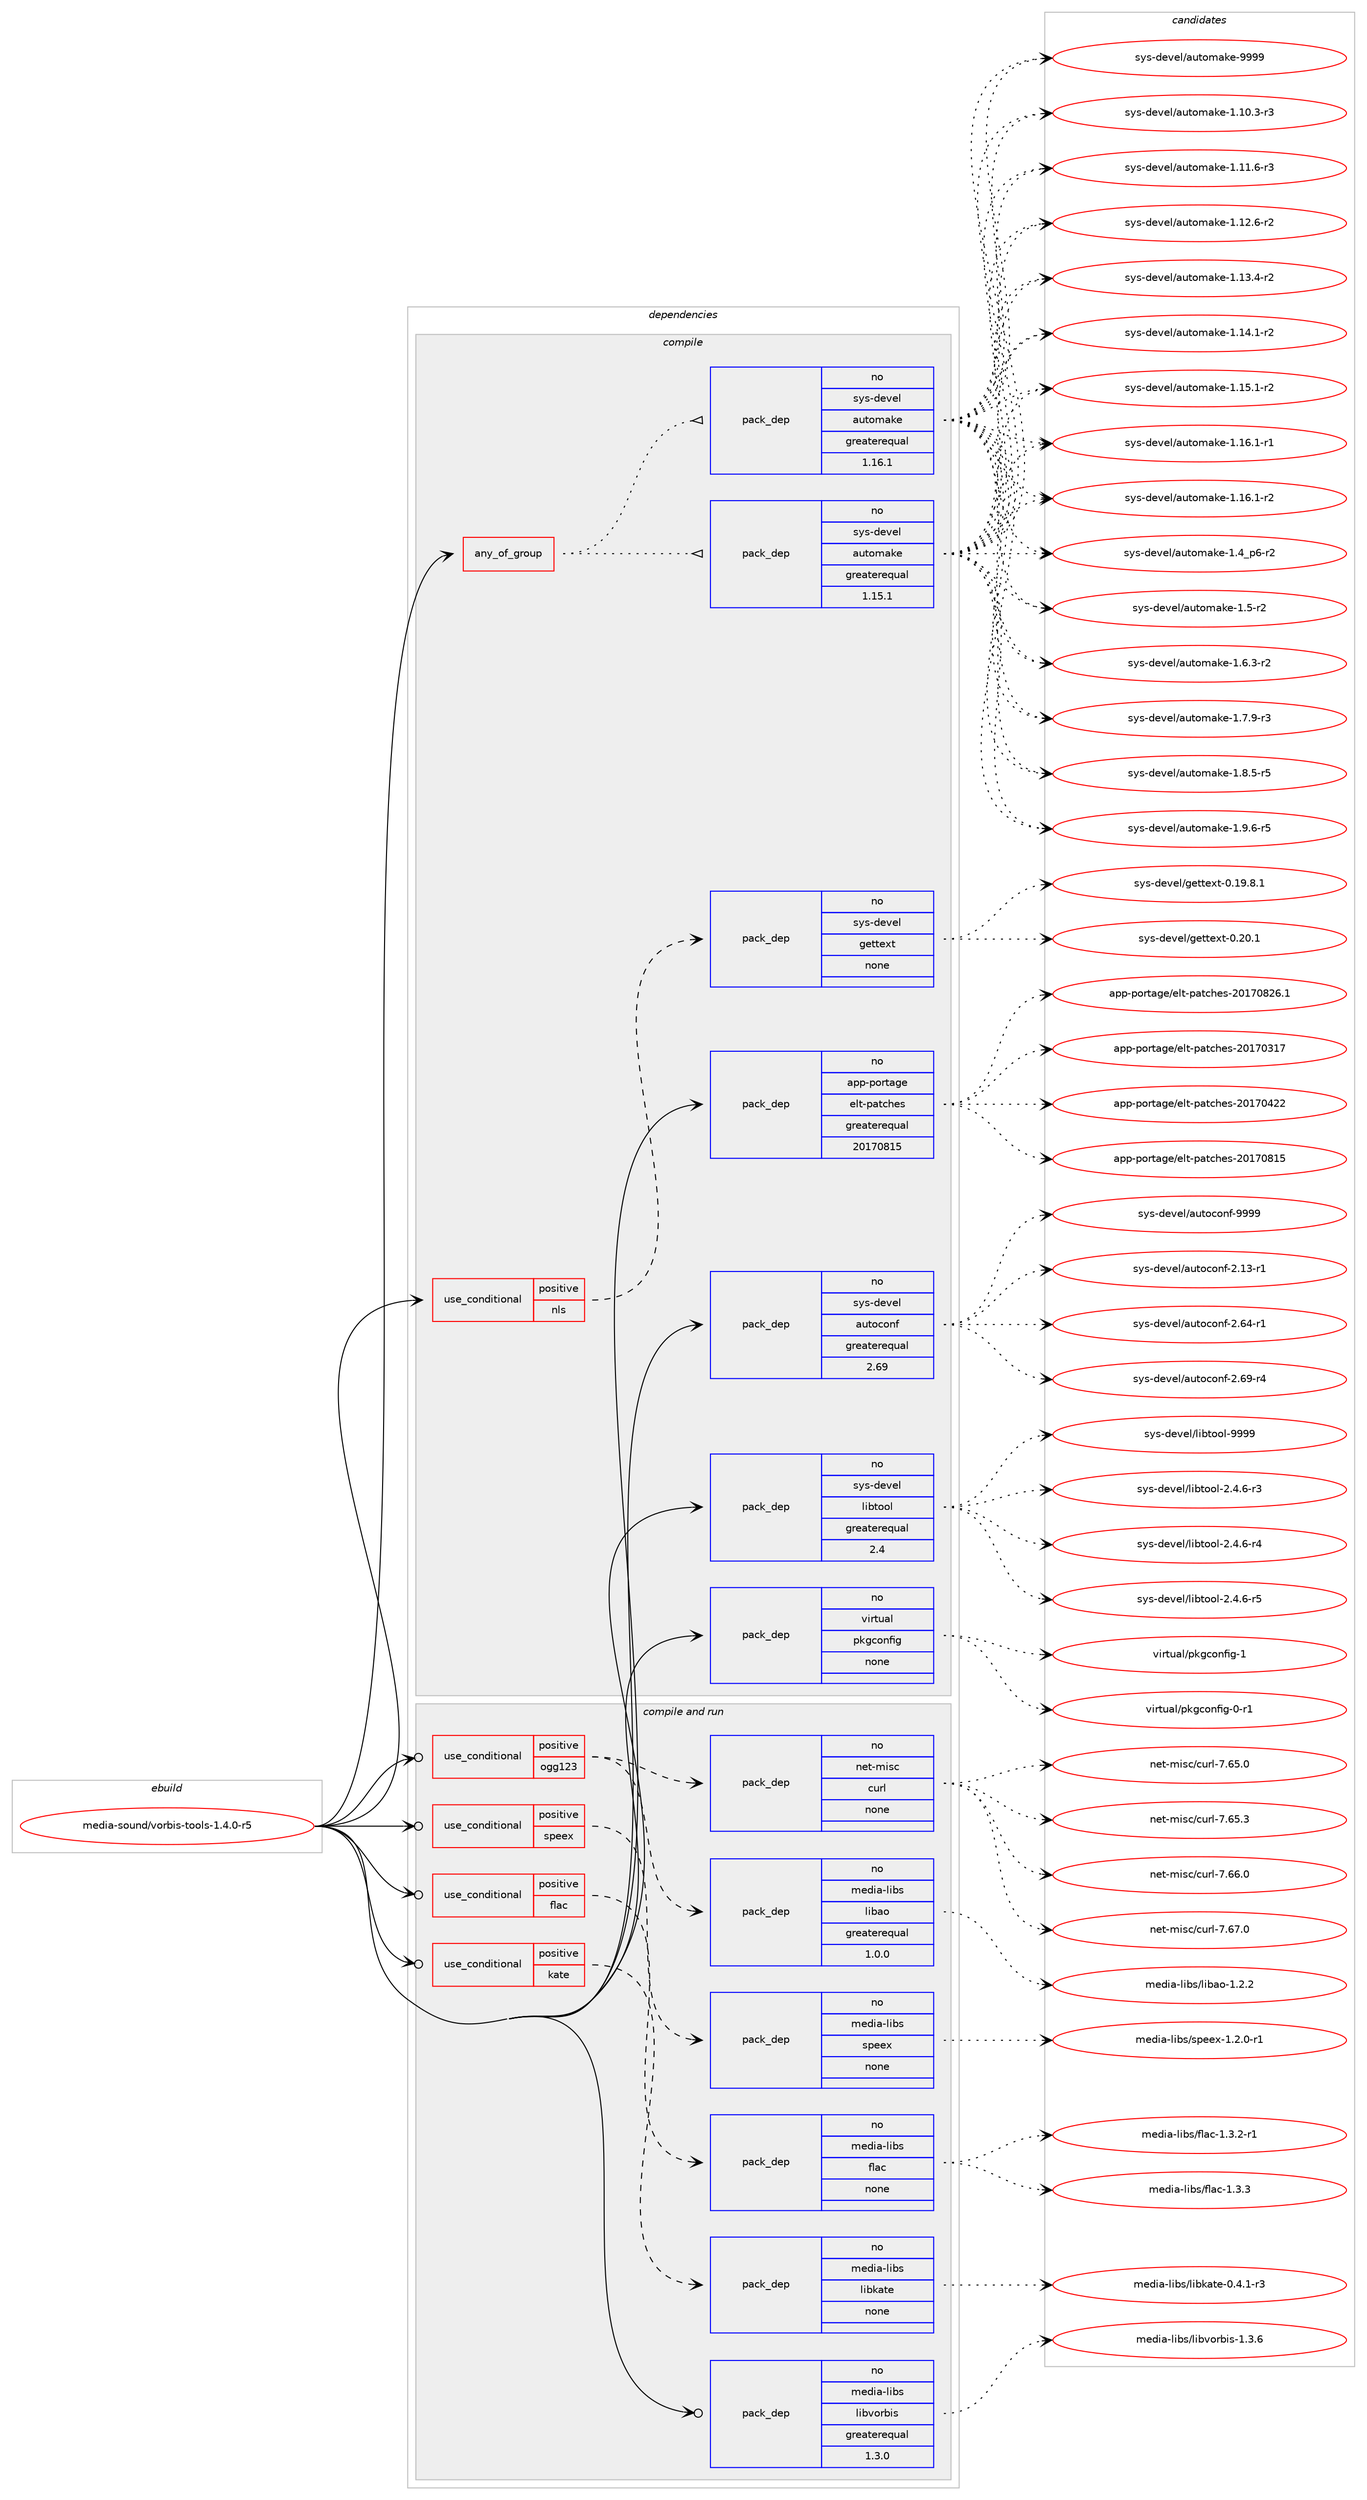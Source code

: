 digraph prolog {

# *************
# Graph options
# *************

newrank=true;
concentrate=true;
compound=true;
graph [rankdir=LR,fontname=Helvetica,fontsize=10,ranksep=1.5];#, ranksep=2.5, nodesep=0.2];
edge  [arrowhead=vee];
node  [fontname=Helvetica,fontsize=10];

# **********
# The ebuild
# **********

subgraph cluster_leftcol {
color=gray;
rank=same;
label=<<i>ebuild</i>>;
id [label="media-sound/vorbis-tools-1.4.0-r5", color=red, width=4, href="../media-sound/vorbis-tools-1.4.0-r5.svg"];
}

# ****************
# The dependencies
# ****************

subgraph cluster_midcol {
color=gray;
label=<<i>dependencies</i>>;
subgraph cluster_compile {
fillcolor="#eeeeee";
style=filled;
label=<<i>compile</i>>;
subgraph any13606 {
dependency804357 [label=<<TABLE BORDER="0" CELLBORDER="1" CELLSPACING="0" CELLPADDING="4"><TR><TD CELLPADDING="10">any_of_group</TD></TR></TABLE>>, shape=none, color=red];subgraph pack594980 {
dependency804358 [label=<<TABLE BORDER="0" CELLBORDER="1" CELLSPACING="0" CELLPADDING="4" WIDTH="220"><TR><TD ROWSPAN="6" CELLPADDING="30">pack_dep</TD></TR><TR><TD WIDTH="110">no</TD></TR><TR><TD>sys-devel</TD></TR><TR><TD>automake</TD></TR><TR><TD>greaterequal</TD></TR><TR><TD>1.16.1</TD></TR></TABLE>>, shape=none, color=blue];
}
dependency804357:e -> dependency804358:w [weight=20,style="dotted",arrowhead="oinv"];
subgraph pack594981 {
dependency804359 [label=<<TABLE BORDER="0" CELLBORDER="1" CELLSPACING="0" CELLPADDING="4" WIDTH="220"><TR><TD ROWSPAN="6" CELLPADDING="30">pack_dep</TD></TR><TR><TD WIDTH="110">no</TD></TR><TR><TD>sys-devel</TD></TR><TR><TD>automake</TD></TR><TR><TD>greaterequal</TD></TR><TR><TD>1.15.1</TD></TR></TABLE>>, shape=none, color=blue];
}
dependency804357:e -> dependency804359:w [weight=20,style="dotted",arrowhead="oinv"];
}
id:e -> dependency804357:w [weight=20,style="solid",arrowhead="vee"];
subgraph cond195323 {
dependency804360 [label=<<TABLE BORDER="0" CELLBORDER="1" CELLSPACING="0" CELLPADDING="4"><TR><TD ROWSPAN="3" CELLPADDING="10">use_conditional</TD></TR><TR><TD>positive</TD></TR><TR><TD>nls</TD></TR></TABLE>>, shape=none, color=red];
subgraph pack594982 {
dependency804361 [label=<<TABLE BORDER="0" CELLBORDER="1" CELLSPACING="0" CELLPADDING="4" WIDTH="220"><TR><TD ROWSPAN="6" CELLPADDING="30">pack_dep</TD></TR><TR><TD WIDTH="110">no</TD></TR><TR><TD>sys-devel</TD></TR><TR><TD>gettext</TD></TR><TR><TD>none</TD></TR><TR><TD></TD></TR></TABLE>>, shape=none, color=blue];
}
dependency804360:e -> dependency804361:w [weight=20,style="dashed",arrowhead="vee"];
}
id:e -> dependency804360:w [weight=20,style="solid",arrowhead="vee"];
subgraph pack594983 {
dependency804362 [label=<<TABLE BORDER="0" CELLBORDER="1" CELLSPACING="0" CELLPADDING="4" WIDTH="220"><TR><TD ROWSPAN="6" CELLPADDING="30">pack_dep</TD></TR><TR><TD WIDTH="110">no</TD></TR><TR><TD>app-portage</TD></TR><TR><TD>elt-patches</TD></TR><TR><TD>greaterequal</TD></TR><TR><TD>20170815</TD></TR></TABLE>>, shape=none, color=blue];
}
id:e -> dependency804362:w [weight=20,style="solid",arrowhead="vee"];
subgraph pack594984 {
dependency804363 [label=<<TABLE BORDER="0" CELLBORDER="1" CELLSPACING="0" CELLPADDING="4" WIDTH="220"><TR><TD ROWSPAN="6" CELLPADDING="30">pack_dep</TD></TR><TR><TD WIDTH="110">no</TD></TR><TR><TD>sys-devel</TD></TR><TR><TD>autoconf</TD></TR><TR><TD>greaterequal</TD></TR><TR><TD>2.69</TD></TR></TABLE>>, shape=none, color=blue];
}
id:e -> dependency804363:w [weight=20,style="solid",arrowhead="vee"];
subgraph pack594985 {
dependency804364 [label=<<TABLE BORDER="0" CELLBORDER="1" CELLSPACING="0" CELLPADDING="4" WIDTH="220"><TR><TD ROWSPAN="6" CELLPADDING="30">pack_dep</TD></TR><TR><TD WIDTH="110">no</TD></TR><TR><TD>sys-devel</TD></TR><TR><TD>libtool</TD></TR><TR><TD>greaterequal</TD></TR><TR><TD>2.4</TD></TR></TABLE>>, shape=none, color=blue];
}
id:e -> dependency804364:w [weight=20,style="solid",arrowhead="vee"];
subgraph pack594986 {
dependency804365 [label=<<TABLE BORDER="0" CELLBORDER="1" CELLSPACING="0" CELLPADDING="4" WIDTH="220"><TR><TD ROWSPAN="6" CELLPADDING="30">pack_dep</TD></TR><TR><TD WIDTH="110">no</TD></TR><TR><TD>virtual</TD></TR><TR><TD>pkgconfig</TD></TR><TR><TD>none</TD></TR><TR><TD></TD></TR></TABLE>>, shape=none, color=blue];
}
id:e -> dependency804365:w [weight=20,style="solid",arrowhead="vee"];
}
subgraph cluster_compileandrun {
fillcolor="#eeeeee";
style=filled;
label=<<i>compile and run</i>>;
subgraph cond195324 {
dependency804366 [label=<<TABLE BORDER="0" CELLBORDER="1" CELLSPACING="0" CELLPADDING="4"><TR><TD ROWSPAN="3" CELLPADDING="10">use_conditional</TD></TR><TR><TD>positive</TD></TR><TR><TD>flac</TD></TR></TABLE>>, shape=none, color=red];
subgraph pack594987 {
dependency804367 [label=<<TABLE BORDER="0" CELLBORDER="1" CELLSPACING="0" CELLPADDING="4" WIDTH="220"><TR><TD ROWSPAN="6" CELLPADDING="30">pack_dep</TD></TR><TR><TD WIDTH="110">no</TD></TR><TR><TD>media-libs</TD></TR><TR><TD>flac</TD></TR><TR><TD>none</TD></TR><TR><TD></TD></TR></TABLE>>, shape=none, color=blue];
}
dependency804366:e -> dependency804367:w [weight=20,style="dashed",arrowhead="vee"];
}
id:e -> dependency804366:w [weight=20,style="solid",arrowhead="odotvee"];
subgraph cond195325 {
dependency804368 [label=<<TABLE BORDER="0" CELLBORDER="1" CELLSPACING="0" CELLPADDING="4"><TR><TD ROWSPAN="3" CELLPADDING="10">use_conditional</TD></TR><TR><TD>positive</TD></TR><TR><TD>kate</TD></TR></TABLE>>, shape=none, color=red];
subgraph pack594988 {
dependency804369 [label=<<TABLE BORDER="0" CELLBORDER="1" CELLSPACING="0" CELLPADDING="4" WIDTH="220"><TR><TD ROWSPAN="6" CELLPADDING="30">pack_dep</TD></TR><TR><TD WIDTH="110">no</TD></TR><TR><TD>media-libs</TD></TR><TR><TD>libkate</TD></TR><TR><TD>none</TD></TR><TR><TD></TD></TR></TABLE>>, shape=none, color=blue];
}
dependency804368:e -> dependency804369:w [weight=20,style="dashed",arrowhead="vee"];
}
id:e -> dependency804368:w [weight=20,style="solid",arrowhead="odotvee"];
subgraph cond195326 {
dependency804370 [label=<<TABLE BORDER="0" CELLBORDER="1" CELLSPACING="0" CELLPADDING="4"><TR><TD ROWSPAN="3" CELLPADDING="10">use_conditional</TD></TR><TR><TD>positive</TD></TR><TR><TD>ogg123</TD></TR></TABLE>>, shape=none, color=red];
subgraph pack594989 {
dependency804371 [label=<<TABLE BORDER="0" CELLBORDER="1" CELLSPACING="0" CELLPADDING="4" WIDTH="220"><TR><TD ROWSPAN="6" CELLPADDING="30">pack_dep</TD></TR><TR><TD WIDTH="110">no</TD></TR><TR><TD>media-libs</TD></TR><TR><TD>libao</TD></TR><TR><TD>greaterequal</TD></TR><TR><TD>1.0.0</TD></TR></TABLE>>, shape=none, color=blue];
}
dependency804370:e -> dependency804371:w [weight=20,style="dashed",arrowhead="vee"];
subgraph pack594990 {
dependency804372 [label=<<TABLE BORDER="0" CELLBORDER="1" CELLSPACING="0" CELLPADDING="4" WIDTH="220"><TR><TD ROWSPAN="6" CELLPADDING="30">pack_dep</TD></TR><TR><TD WIDTH="110">no</TD></TR><TR><TD>net-misc</TD></TR><TR><TD>curl</TD></TR><TR><TD>none</TD></TR><TR><TD></TD></TR></TABLE>>, shape=none, color=blue];
}
dependency804370:e -> dependency804372:w [weight=20,style="dashed",arrowhead="vee"];
}
id:e -> dependency804370:w [weight=20,style="solid",arrowhead="odotvee"];
subgraph cond195327 {
dependency804373 [label=<<TABLE BORDER="0" CELLBORDER="1" CELLSPACING="0" CELLPADDING="4"><TR><TD ROWSPAN="3" CELLPADDING="10">use_conditional</TD></TR><TR><TD>positive</TD></TR><TR><TD>speex</TD></TR></TABLE>>, shape=none, color=red];
subgraph pack594991 {
dependency804374 [label=<<TABLE BORDER="0" CELLBORDER="1" CELLSPACING="0" CELLPADDING="4" WIDTH="220"><TR><TD ROWSPAN="6" CELLPADDING="30">pack_dep</TD></TR><TR><TD WIDTH="110">no</TD></TR><TR><TD>media-libs</TD></TR><TR><TD>speex</TD></TR><TR><TD>none</TD></TR><TR><TD></TD></TR></TABLE>>, shape=none, color=blue];
}
dependency804373:e -> dependency804374:w [weight=20,style="dashed",arrowhead="vee"];
}
id:e -> dependency804373:w [weight=20,style="solid",arrowhead="odotvee"];
subgraph pack594992 {
dependency804375 [label=<<TABLE BORDER="0" CELLBORDER="1" CELLSPACING="0" CELLPADDING="4" WIDTH="220"><TR><TD ROWSPAN="6" CELLPADDING="30">pack_dep</TD></TR><TR><TD WIDTH="110">no</TD></TR><TR><TD>media-libs</TD></TR><TR><TD>libvorbis</TD></TR><TR><TD>greaterequal</TD></TR><TR><TD>1.3.0</TD></TR></TABLE>>, shape=none, color=blue];
}
id:e -> dependency804375:w [weight=20,style="solid",arrowhead="odotvee"];
}
subgraph cluster_run {
fillcolor="#eeeeee";
style=filled;
label=<<i>run</i>>;
}
}

# **************
# The candidates
# **************

subgraph cluster_choices {
rank=same;
color=gray;
label=<<i>candidates</i>>;

subgraph choice594980 {
color=black;
nodesep=1;
choice11512111545100101118101108479711711611110997107101454946494846514511451 [label="sys-devel/automake-1.10.3-r3", color=red, width=4,href="../sys-devel/automake-1.10.3-r3.svg"];
choice11512111545100101118101108479711711611110997107101454946494946544511451 [label="sys-devel/automake-1.11.6-r3", color=red, width=4,href="../sys-devel/automake-1.11.6-r3.svg"];
choice11512111545100101118101108479711711611110997107101454946495046544511450 [label="sys-devel/automake-1.12.6-r2", color=red, width=4,href="../sys-devel/automake-1.12.6-r2.svg"];
choice11512111545100101118101108479711711611110997107101454946495146524511450 [label="sys-devel/automake-1.13.4-r2", color=red, width=4,href="../sys-devel/automake-1.13.4-r2.svg"];
choice11512111545100101118101108479711711611110997107101454946495246494511450 [label="sys-devel/automake-1.14.1-r2", color=red, width=4,href="../sys-devel/automake-1.14.1-r2.svg"];
choice11512111545100101118101108479711711611110997107101454946495346494511450 [label="sys-devel/automake-1.15.1-r2", color=red, width=4,href="../sys-devel/automake-1.15.1-r2.svg"];
choice11512111545100101118101108479711711611110997107101454946495446494511449 [label="sys-devel/automake-1.16.1-r1", color=red, width=4,href="../sys-devel/automake-1.16.1-r1.svg"];
choice11512111545100101118101108479711711611110997107101454946495446494511450 [label="sys-devel/automake-1.16.1-r2", color=red, width=4,href="../sys-devel/automake-1.16.1-r2.svg"];
choice115121115451001011181011084797117116111109971071014549465295112544511450 [label="sys-devel/automake-1.4_p6-r2", color=red, width=4,href="../sys-devel/automake-1.4_p6-r2.svg"];
choice11512111545100101118101108479711711611110997107101454946534511450 [label="sys-devel/automake-1.5-r2", color=red, width=4,href="../sys-devel/automake-1.5-r2.svg"];
choice115121115451001011181011084797117116111109971071014549465446514511450 [label="sys-devel/automake-1.6.3-r2", color=red, width=4,href="../sys-devel/automake-1.6.3-r2.svg"];
choice115121115451001011181011084797117116111109971071014549465546574511451 [label="sys-devel/automake-1.7.9-r3", color=red, width=4,href="../sys-devel/automake-1.7.9-r3.svg"];
choice115121115451001011181011084797117116111109971071014549465646534511453 [label="sys-devel/automake-1.8.5-r5", color=red, width=4,href="../sys-devel/automake-1.8.5-r5.svg"];
choice115121115451001011181011084797117116111109971071014549465746544511453 [label="sys-devel/automake-1.9.6-r5", color=red, width=4,href="../sys-devel/automake-1.9.6-r5.svg"];
choice115121115451001011181011084797117116111109971071014557575757 [label="sys-devel/automake-9999", color=red, width=4,href="../sys-devel/automake-9999.svg"];
dependency804358:e -> choice11512111545100101118101108479711711611110997107101454946494846514511451:w [style=dotted,weight="100"];
dependency804358:e -> choice11512111545100101118101108479711711611110997107101454946494946544511451:w [style=dotted,weight="100"];
dependency804358:e -> choice11512111545100101118101108479711711611110997107101454946495046544511450:w [style=dotted,weight="100"];
dependency804358:e -> choice11512111545100101118101108479711711611110997107101454946495146524511450:w [style=dotted,weight="100"];
dependency804358:e -> choice11512111545100101118101108479711711611110997107101454946495246494511450:w [style=dotted,weight="100"];
dependency804358:e -> choice11512111545100101118101108479711711611110997107101454946495346494511450:w [style=dotted,weight="100"];
dependency804358:e -> choice11512111545100101118101108479711711611110997107101454946495446494511449:w [style=dotted,weight="100"];
dependency804358:e -> choice11512111545100101118101108479711711611110997107101454946495446494511450:w [style=dotted,weight="100"];
dependency804358:e -> choice115121115451001011181011084797117116111109971071014549465295112544511450:w [style=dotted,weight="100"];
dependency804358:e -> choice11512111545100101118101108479711711611110997107101454946534511450:w [style=dotted,weight="100"];
dependency804358:e -> choice115121115451001011181011084797117116111109971071014549465446514511450:w [style=dotted,weight="100"];
dependency804358:e -> choice115121115451001011181011084797117116111109971071014549465546574511451:w [style=dotted,weight="100"];
dependency804358:e -> choice115121115451001011181011084797117116111109971071014549465646534511453:w [style=dotted,weight="100"];
dependency804358:e -> choice115121115451001011181011084797117116111109971071014549465746544511453:w [style=dotted,weight="100"];
dependency804358:e -> choice115121115451001011181011084797117116111109971071014557575757:w [style=dotted,weight="100"];
}
subgraph choice594981 {
color=black;
nodesep=1;
choice11512111545100101118101108479711711611110997107101454946494846514511451 [label="sys-devel/automake-1.10.3-r3", color=red, width=4,href="../sys-devel/automake-1.10.3-r3.svg"];
choice11512111545100101118101108479711711611110997107101454946494946544511451 [label="sys-devel/automake-1.11.6-r3", color=red, width=4,href="../sys-devel/automake-1.11.6-r3.svg"];
choice11512111545100101118101108479711711611110997107101454946495046544511450 [label="sys-devel/automake-1.12.6-r2", color=red, width=4,href="../sys-devel/automake-1.12.6-r2.svg"];
choice11512111545100101118101108479711711611110997107101454946495146524511450 [label="sys-devel/automake-1.13.4-r2", color=red, width=4,href="../sys-devel/automake-1.13.4-r2.svg"];
choice11512111545100101118101108479711711611110997107101454946495246494511450 [label="sys-devel/automake-1.14.1-r2", color=red, width=4,href="../sys-devel/automake-1.14.1-r2.svg"];
choice11512111545100101118101108479711711611110997107101454946495346494511450 [label="sys-devel/automake-1.15.1-r2", color=red, width=4,href="../sys-devel/automake-1.15.1-r2.svg"];
choice11512111545100101118101108479711711611110997107101454946495446494511449 [label="sys-devel/automake-1.16.1-r1", color=red, width=4,href="../sys-devel/automake-1.16.1-r1.svg"];
choice11512111545100101118101108479711711611110997107101454946495446494511450 [label="sys-devel/automake-1.16.1-r2", color=red, width=4,href="../sys-devel/automake-1.16.1-r2.svg"];
choice115121115451001011181011084797117116111109971071014549465295112544511450 [label="sys-devel/automake-1.4_p6-r2", color=red, width=4,href="../sys-devel/automake-1.4_p6-r2.svg"];
choice11512111545100101118101108479711711611110997107101454946534511450 [label="sys-devel/automake-1.5-r2", color=red, width=4,href="../sys-devel/automake-1.5-r2.svg"];
choice115121115451001011181011084797117116111109971071014549465446514511450 [label="sys-devel/automake-1.6.3-r2", color=red, width=4,href="../sys-devel/automake-1.6.3-r2.svg"];
choice115121115451001011181011084797117116111109971071014549465546574511451 [label="sys-devel/automake-1.7.9-r3", color=red, width=4,href="../sys-devel/automake-1.7.9-r3.svg"];
choice115121115451001011181011084797117116111109971071014549465646534511453 [label="sys-devel/automake-1.8.5-r5", color=red, width=4,href="../sys-devel/automake-1.8.5-r5.svg"];
choice115121115451001011181011084797117116111109971071014549465746544511453 [label="sys-devel/automake-1.9.6-r5", color=red, width=4,href="../sys-devel/automake-1.9.6-r5.svg"];
choice115121115451001011181011084797117116111109971071014557575757 [label="sys-devel/automake-9999", color=red, width=4,href="../sys-devel/automake-9999.svg"];
dependency804359:e -> choice11512111545100101118101108479711711611110997107101454946494846514511451:w [style=dotted,weight="100"];
dependency804359:e -> choice11512111545100101118101108479711711611110997107101454946494946544511451:w [style=dotted,weight="100"];
dependency804359:e -> choice11512111545100101118101108479711711611110997107101454946495046544511450:w [style=dotted,weight="100"];
dependency804359:e -> choice11512111545100101118101108479711711611110997107101454946495146524511450:w [style=dotted,weight="100"];
dependency804359:e -> choice11512111545100101118101108479711711611110997107101454946495246494511450:w [style=dotted,weight="100"];
dependency804359:e -> choice11512111545100101118101108479711711611110997107101454946495346494511450:w [style=dotted,weight="100"];
dependency804359:e -> choice11512111545100101118101108479711711611110997107101454946495446494511449:w [style=dotted,weight="100"];
dependency804359:e -> choice11512111545100101118101108479711711611110997107101454946495446494511450:w [style=dotted,weight="100"];
dependency804359:e -> choice115121115451001011181011084797117116111109971071014549465295112544511450:w [style=dotted,weight="100"];
dependency804359:e -> choice11512111545100101118101108479711711611110997107101454946534511450:w [style=dotted,weight="100"];
dependency804359:e -> choice115121115451001011181011084797117116111109971071014549465446514511450:w [style=dotted,weight="100"];
dependency804359:e -> choice115121115451001011181011084797117116111109971071014549465546574511451:w [style=dotted,weight="100"];
dependency804359:e -> choice115121115451001011181011084797117116111109971071014549465646534511453:w [style=dotted,weight="100"];
dependency804359:e -> choice115121115451001011181011084797117116111109971071014549465746544511453:w [style=dotted,weight="100"];
dependency804359:e -> choice115121115451001011181011084797117116111109971071014557575757:w [style=dotted,weight="100"];
}
subgraph choice594982 {
color=black;
nodesep=1;
choice1151211154510010111810110847103101116116101120116454846495746564649 [label="sys-devel/gettext-0.19.8.1", color=red, width=4,href="../sys-devel/gettext-0.19.8.1.svg"];
choice115121115451001011181011084710310111611610112011645484650484649 [label="sys-devel/gettext-0.20.1", color=red, width=4,href="../sys-devel/gettext-0.20.1.svg"];
dependency804361:e -> choice1151211154510010111810110847103101116116101120116454846495746564649:w [style=dotted,weight="100"];
dependency804361:e -> choice115121115451001011181011084710310111611610112011645484650484649:w [style=dotted,weight="100"];
}
subgraph choice594983 {
color=black;
nodesep=1;
choice97112112451121111141169710310147101108116451129711699104101115455048495548514955 [label="app-portage/elt-patches-20170317", color=red, width=4,href="../app-portage/elt-patches-20170317.svg"];
choice97112112451121111141169710310147101108116451129711699104101115455048495548525050 [label="app-portage/elt-patches-20170422", color=red, width=4,href="../app-portage/elt-patches-20170422.svg"];
choice97112112451121111141169710310147101108116451129711699104101115455048495548564953 [label="app-portage/elt-patches-20170815", color=red, width=4,href="../app-portage/elt-patches-20170815.svg"];
choice971121124511211111411697103101471011081164511297116991041011154550484955485650544649 [label="app-portage/elt-patches-20170826.1", color=red, width=4,href="../app-portage/elt-patches-20170826.1.svg"];
dependency804362:e -> choice97112112451121111141169710310147101108116451129711699104101115455048495548514955:w [style=dotted,weight="100"];
dependency804362:e -> choice97112112451121111141169710310147101108116451129711699104101115455048495548525050:w [style=dotted,weight="100"];
dependency804362:e -> choice97112112451121111141169710310147101108116451129711699104101115455048495548564953:w [style=dotted,weight="100"];
dependency804362:e -> choice971121124511211111411697103101471011081164511297116991041011154550484955485650544649:w [style=dotted,weight="100"];
}
subgraph choice594984 {
color=black;
nodesep=1;
choice1151211154510010111810110847971171161119911111010245504649514511449 [label="sys-devel/autoconf-2.13-r1", color=red, width=4,href="../sys-devel/autoconf-2.13-r1.svg"];
choice1151211154510010111810110847971171161119911111010245504654524511449 [label="sys-devel/autoconf-2.64-r1", color=red, width=4,href="../sys-devel/autoconf-2.64-r1.svg"];
choice1151211154510010111810110847971171161119911111010245504654574511452 [label="sys-devel/autoconf-2.69-r4", color=red, width=4,href="../sys-devel/autoconf-2.69-r4.svg"];
choice115121115451001011181011084797117116111991111101024557575757 [label="sys-devel/autoconf-9999", color=red, width=4,href="../sys-devel/autoconf-9999.svg"];
dependency804363:e -> choice1151211154510010111810110847971171161119911111010245504649514511449:w [style=dotted,weight="100"];
dependency804363:e -> choice1151211154510010111810110847971171161119911111010245504654524511449:w [style=dotted,weight="100"];
dependency804363:e -> choice1151211154510010111810110847971171161119911111010245504654574511452:w [style=dotted,weight="100"];
dependency804363:e -> choice115121115451001011181011084797117116111991111101024557575757:w [style=dotted,weight="100"];
}
subgraph choice594985 {
color=black;
nodesep=1;
choice1151211154510010111810110847108105981161111111084550465246544511451 [label="sys-devel/libtool-2.4.6-r3", color=red, width=4,href="../sys-devel/libtool-2.4.6-r3.svg"];
choice1151211154510010111810110847108105981161111111084550465246544511452 [label="sys-devel/libtool-2.4.6-r4", color=red, width=4,href="../sys-devel/libtool-2.4.6-r4.svg"];
choice1151211154510010111810110847108105981161111111084550465246544511453 [label="sys-devel/libtool-2.4.6-r5", color=red, width=4,href="../sys-devel/libtool-2.4.6-r5.svg"];
choice1151211154510010111810110847108105981161111111084557575757 [label="sys-devel/libtool-9999", color=red, width=4,href="../sys-devel/libtool-9999.svg"];
dependency804364:e -> choice1151211154510010111810110847108105981161111111084550465246544511451:w [style=dotted,weight="100"];
dependency804364:e -> choice1151211154510010111810110847108105981161111111084550465246544511452:w [style=dotted,weight="100"];
dependency804364:e -> choice1151211154510010111810110847108105981161111111084550465246544511453:w [style=dotted,weight="100"];
dependency804364:e -> choice1151211154510010111810110847108105981161111111084557575757:w [style=dotted,weight="100"];
}
subgraph choice594986 {
color=black;
nodesep=1;
choice11810511411611797108471121071039911111010210510345484511449 [label="virtual/pkgconfig-0-r1", color=red, width=4,href="../virtual/pkgconfig-0-r1.svg"];
choice1181051141161179710847112107103991111101021051034549 [label="virtual/pkgconfig-1", color=red, width=4,href="../virtual/pkgconfig-1.svg"];
dependency804365:e -> choice11810511411611797108471121071039911111010210510345484511449:w [style=dotted,weight="100"];
dependency804365:e -> choice1181051141161179710847112107103991111101021051034549:w [style=dotted,weight="100"];
}
subgraph choice594987 {
color=black;
nodesep=1;
choice1091011001059745108105981154710210897994549465146504511449 [label="media-libs/flac-1.3.2-r1", color=red, width=4,href="../media-libs/flac-1.3.2-r1.svg"];
choice109101100105974510810598115471021089799454946514651 [label="media-libs/flac-1.3.3", color=red, width=4,href="../media-libs/flac-1.3.3.svg"];
dependency804367:e -> choice1091011001059745108105981154710210897994549465146504511449:w [style=dotted,weight="100"];
dependency804367:e -> choice109101100105974510810598115471021089799454946514651:w [style=dotted,weight="100"];
}
subgraph choice594988 {
color=black;
nodesep=1;
choice1091011001059745108105981154710810598107971161014548465246494511451 [label="media-libs/libkate-0.4.1-r3", color=red, width=4,href="../media-libs/libkate-0.4.1-r3.svg"];
dependency804369:e -> choice1091011001059745108105981154710810598107971161014548465246494511451:w [style=dotted,weight="100"];
}
subgraph choice594989 {
color=black;
nodesep=1;
choice109101100105974510810598115471081059897111454946504650 [label="media-libs/libao-1.2.2", color=red, width=4,href="../media-libs/libao-1.2.2.svg"];
dependency804371:e -> choice109101100105974510810598115471081059897111454946504650:w [style=dotted,weight="100"];
}
subgraph choice594990 {
color=black;
nodesep=1;
choice1101011164510910511599479911711410845554654534648 [label="net-misc/curl-7.65.0", color=red, width=4,href="../net-misc/curl-7.65.0.svg"];
choice1101011164510910511599479911711410845554654534651 [label="net-misc/curl-7.65.3", color=red, width=4,href="../net-misc/curl-7.65.3.svg"];
choice1101011164510910511599479911711410845554654544648 [label="net-misc/curl-7.66.0", color=red, width=4,href="../net-misc/curl-7.66.0.svg"];
choice1101011164510910511599479911711410845554654554648 [label="net-misc/curl-7.67.0", color=red, width=4,href="../net-misc/curl-7.67.0.svg"];
dependency804372:e -> choice1101011164510910511599479911711410845554654534648:w [style=dotted,weight="100"];
dependency804372:e -> choice1101011164510910511599479911711410845554654534651:w [style=dotted,weight="100"];
dependency804372:e -> choice1101011164510910511599479911711410845554654544648:w [style=dotted,weight="100"];
dependency804372:e -> choice1101011164510910511599479911711410845554654554648:w [style=dotted,weight="100"];
}
subgraph choice594991 {
color=black;
nodesep=1;
choice109101100105974510810598115471151121011011204549465046484511449 [label="media-libs/speex-1.2.0-r1", color=red, width=4,href="../media-libs/speex-1.2.0-r1.svg"];
dependency804374:e -> choice109101100105974510810598115471151121011011204549465046484511449:w [style=dotted,weight="100"];
}
subgraph choice594992 {
color=black;
nodesep=1;
choice109101100105974510810598115471081059811811111498105115454946514654 [label="media-libs/libvorbis-1.3.6", color=red, width=4,href="../media-libs/libvorbis-1.3.6.svg"];
dependency804375:e -> choice109101100105974510810598115471081059811811111498105115454946514654:w [style=dotted,weight="100"];
}
}

}
